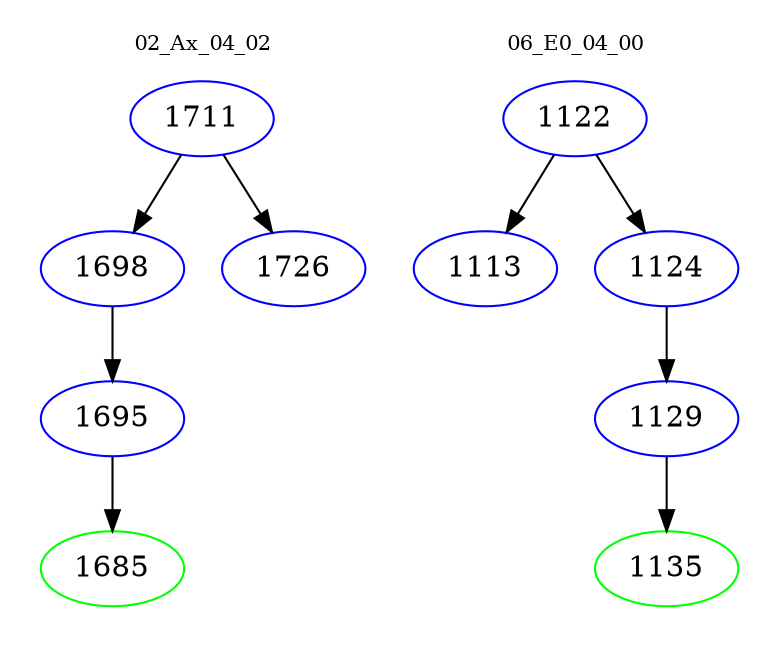digraph{
subgraph cluster_0 {
color = white
label = "02_Ax_04_02";
fontsize=10;
T0_1711 [label="1711", color="blue"]
T0_1711 -> T0_1698 [color="black"]
T0_1698 [label="1698", color="blue"]
T0_1698 -> T0_1695 [color="black"]
T0_1695 [label="1695", color="blue"]
T0_1695 -> T0_1685 [color="black"]
T0_1685 [label="1685", color="green"]
T0_1711 -> T0_1726 [color="black"]
T0_1726 [label="1726", color="blue"]
}
subgraph cluster_1 {
color = white
label = "06_E0_04_00";
fontsize=10;
T1_1122 [label="1122", color="blue"]
T1_1122 -> T1_1113 [color="black"]
T1_1113 [label="1113", color="blue"]
T1_1122 -> T1_1124 [color="black"]
T1_1124 [label="1124", color="blue"]
T1_1124 -> T1_1129 [color="black"]
T1_1129 [label="1129", color="blue"]
T1_1129 -> T1_1135 [color="black"]
T1_1135 [label="1135", color="green"]
}
}
